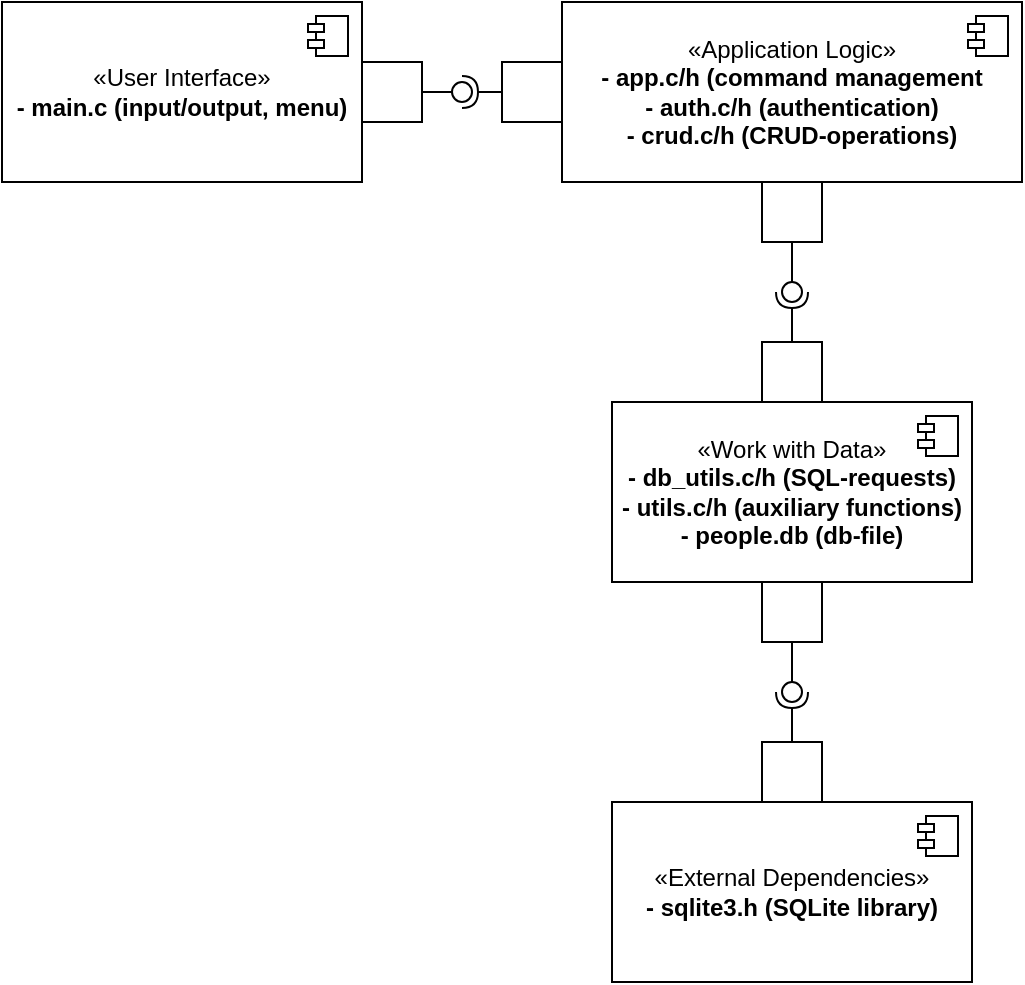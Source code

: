 <mxfile version="27.0.9">
  <diagram name="Страница — 1" id="HKzibgmiTWWlJNobzbWs">
    <mxGraphModel dx="1385" dy="788" grid="1" gridSize="10" guides="1" tooltips="1" connect="1" arrows="1" fold="1" page="1" pageScale="1" pageWidth="827" pageHeight="1169" math="0" shadow="0">
      <root>
        <mxCell id="0" />
        <mxCell id="1" parent="0" />
        <mxCell id="XVttFhsbzHMD15Y76J1d-1" value="«User Interface»&lt;br&gt;&lt;b&gt;- main.c (input/output, menu)&lt;/b&gt;" style="html=1;dropTarget=0;whiteSpace=wrap;" vertex="1" parent="1">
          <mxGeometry x="80" y="160" width="180" height="90" as="geometry" />
        </mxCell>
        <mxCell id="XVttFhsbzHMD15Y76J1d-2" value="" style="shape=module;jettyWidth=8;jettyHeight=4;" vertex="1" parent="XVttFhsbzHMD15Y76J1d-1">
          <mxGeometry x="1" width="20" height="20" relative="1" as="geometry">
            <mxPoint x="-27" y="7" as="offset" />
          </mxGeometry>
        </mxCell>
        <mxCell id="XVttFhsbzHMD15Y76J1d-4" value="«Application Logic»&lt;br&gt;&lt;b&gt;- app.c/h (command management&lt;/b&gt;&lt;div&gt;&lt;b&gt;- auth.c/h (authentication)&lt;/b&gt;&lt;/div&gt;&lt;div&gt;&lt;b&gt;- crud.c/h (CRUD-operations)&lt;/b&gt;&lt;/div&gt;" style="html=1;dropTarget=0;whiteSpace=wrap;" vertex="1" parent="1">
          <mxGeometry x="360" y="160" width="230" height="90" as="geometry" />
        </mxCell>
        <mxCell id="XVttFhsbzHMD15Y76J1d-5" value="" style="shape=module;jettyWidth=8;jettyHeight=4;" vertex="1" parent="XVttFhsbzHMD15Y76J1d-4">
          <mxGeometry x="1" width="20" height="20" relative="1" as="geometry">
            <mxPoint x="-27" y="7" as="offset" />
          </mxGeometry>
        </mxCell>
        <mxCell id="XVttFhsbzHMD15Y76J1d-9" value="" style="fontStyle=0;labelPosition=right;verticalLabelPosition=middle;align=left;verticalAlign=middle;spacingLeft=2;" vertex="1" parent="1">
          <mxGeometry x="260" y="190" width="30" height="30" as="geometry" />
        </mxCell>
        <mxCell id="XVttFhsbzHMD15Y76J1d-15" value="" style="fontStyle=0;labelPosition=right;verticalLabelPosition=middle;align=left;verticalAlign=middle;spacingLeft=2;" vertex="1" parent="1">
          <mxGeometry x="330" y="190" width="30" height="30" as="geometry" />
        </mxCell>
        <mxCell id="XVttFhsbzHMD15Y76J1d-19" value="" style="rounded=0;orthogonalLoop=1;jettySize=auto;html=1;endArrow=halfCircle;endFill=0;endSize=6;strokeWidth=1;sketch=0;" edge="1" target="XVttFhsbzHMD15Y76J1d-21" parent="1">
          <mxGeometry relative="1" as="geometry">
            <mxPoint x="330" y="205" as="sourcePoint" />
          </mxGeometry>
        </mxCell>
        <mxCell id="XVttFhsbzHMD15Y76J1d-20" value="" style="rounded=0;orthogonalLoop=1;jettySize=auto;html=1;endArrow=oval;endFill=0;sketch=0;sourcePerimeterSpacing=0;targetPerimeterSpacing=0;endSize=10;" edge="1" target="XVttFhsbzHMD15Y76J1d-21" parent="1">
          <mxGeometry relative="1" as="geometry">
            <mxPoint x="290" y="205" as="sourcePoint" />
          </mxGeometry>
        </mxCell>
        <mxCell id="XVttFhsbzHMD15Y76J1d-21" value="" style="ellipse;whiteSpace=wrap;html=1;align=center;aspect=fixed;fillColor=none;strokeColor=none;resizable=0;perimeter=centerPerimeter;rotatable=0;allowArrows=0;points=[];outlineConnect=1;" vertex="1" parent="1">
          <mxGeometry x="305" y="200" width="10" height="10" as="geometry" />
        </mxCell>
        <mxCell id="XVttFhsbzHMD15Y76J1d-22" value="«Work with Data»&lt;br&gt;&lt;b&gt;- db_utils.c/h (SQL-requests)&lt;/b&gt;&lt;div&gt;&lt;b&gt;- utils.c/h (auxiliary functions)&lt;/b&gt;&lt;/div&gt;&lt;div&gt;&lt;b&gt;- people.db (db-file)&lt;/b&gt;&lt;/div&gt;" style="html=1;dropTarget=0;whiteSpace=wrap;" vertex="1" parent="1">
          <mxGeometry x="385" y="360" width="180" height="90" as="geometry" />
        </mxCell>
        <mxCell id="XVttFhsbzHMD15Y76J1d-23" value="" style="shape=module;jettyWidth=8;jettyHeight=4;" vertex="1" parent="XVttFhsbzHMD15Y76J1d-22">
          <mxGeometry x="1" width="20" height="20" relative="1" as="geometry">
            <mxPoint x="-27" y="7" as="offset" />
          </mxGeometry>
        </mxCell>
        <mxCell id="XVttFhsbzHMD15Y76J1d-24" value="" style="fontStyle=0;labelPosition=right;verticalLabelPosition=middle;align=left;verticalAlign=middle;spacingLeft=2;" vertex="1" parent="1">
          <mxGeometry x="460" y="250" width="30" height="30" as="geometry" />
        </mxCell>
        <mxCell id="XVttFhsbzHMD15Y76J1d-25" value="" style="fontStyle=0;labelPosition=right;verticalLabelPosition=middle;align=left;verticalAlign=middle;spacingLeft=2;" vertex="1" parent="1">
          <mxGeometry x="460" y="330" width="30" height="30" as="geometry" />
        </mxCell>
        <mxCell id="XVttFhsbzHMD15Y76J1d-26" value="" style="rounded=0;orthogonalLoop=1;jettySize=auto;html=1;endArrow=halfCircle;endFill=0;endSize=6;strokeWidth=1;sketch=0;exitX=0.5;exitY=0;exitDx=0;exitDy=0;" edge="1" target="XVttFhsbzHMD15Y76J1d-28" parent="1" source="XVttFhsbzHMD15Y76J1d-25">
          <mxGeometry relative="1" as="geometry">
            <mxPoint x="495" y="305" as="sourcePoint" />
          </mxGeometry>
        </mxCell>
        <mxCell id="XVttFhsbzHMD15Y76J1d-27" value="" style="rounded=0;orthogonalLoop=1;jettySize=auto;html=1;endArrow=oval;endFill=0;sketch=0;sourcePerimeterSpacing=0;targetPerimeterSpacing=0;endSize=10;exitX=0.5;exitY=1;exitDx=0;exitDy=0;" edge="1" target="XVttFhsbzHMD15Y76J1d-28" parent="1" source="XVttFhsbzHMD15Y76J1d-24">
          <mxGeometry relative="1" as="geometry">
            <mxPoint x="455" y="305" as="sourcePoint" />
          </mxGeometry>
        </mxCell>
        <mxCell id="XVttFhsbzHMD15Y76J1d-28" value="" style="ellipse;whiteSpace=wrap;html=1;align=center;aspect=fixed;fillColor=none;strokeColor=none;resizable=0;perimeter=centerPerimeter;rotatable=0;allowArrows=0;points=[];outlineConnect=1;" vertex="1" parent="1">
          <mxGeometry x="470" y="300" width="10" height="10" as="geometry" />
        </mxCell>
        <mxCell id="XVttFhsbzHMD15Y76J1d-29" value="«External Dependencies»&lt;br&gt;&lt;b&gt;- sqlite3.h (SQLite library)&lt;/b&gt;" style="html=1;dropTarget=0;whiteSpace=wrap;" vertex="1" parent="1">
          <mxGeometry x="385" y="560" width="180" height="90" as="geometry" />
        </mxCell>
        <mxCell id="XVttFhsbzHMD15Y76J1d-30" value="" style="shape=module;jettyWidth=8;jettyHeight=4;" vertex="1" parent="XVttFhsbzHMD15Y76J1d-29">
          <mxGeometry x="1" width="20" height="20" relative="1" as="geometry">
            <mxPoint x="-27" y="7" as="offset" />
          </mxGeometry>
        </mxCell>
        <mxCell id="XVttFhsbzHMD15Y76J1d-31" value="" style="fontStyle=0;labelPosition=right;verticalLabelPosition=middle;align=left;verticalAlign=middle;spacingLeft=2;" vertex="1" parent="1">
          <mxGeometry x="460" y="450" width="30" height="30" as="geometry" />
        </mxCell>
        <mxCell id="XVttFhsbzHMD15Y76J1d-32" value="" style="fontStyle=0;labelPosition=right;verticalLabelPosition=middle;align=left;verticalAlign=middle;spacingLeft=2;" vertex="1" parent="1">
          <mxGeometry x="460" y="530" width="30" height="30" as="geometry" />
        </mxCell>
        <mxCell id="XVttFhsbzHMD15Y76J1d-36" value="" style="rounded=0;orthogonalLoop=1;jettySize=auto;html=1;endArrow=halfCircle;endFill=0;endSize=6;strokeWidth=1;sketch=0;exitX=0.5;exitY=0;exitDx=0;exitDy=0;" edge="1" target="XVttFhsbzHMD15Y76J1d-38" parent="1" source="XVttFhsbzHMD15Y76J1d-32">
          <mxGeometry relative="1" as="geometry">
            <mxPoint x="495" y="505" as="sourcePoint" />
          </mxGeometry>
        </mxCell>
        <mxCell id="XVttFhsbzHMD15Y76J1d-37" value="" style="rounded=0;orthogonalLoop=1;jettySize=auto;html=1;endArrow=oval;endFill=0;sketch=0;sourcePerimeterSpacing=0;targetPerimeterSpacing=0;endSize=10;exitX=0.5;exitY=1;exitDx=0;exitDy=0;" edge="1" target="XVttFhsbzHMD15Y76J1d-38" parent="1" source="XVttFhsbzHMD15Y76J1d-31">
          <mxGeometry relative="1" as="geometry">
            <mxPoint x="455" y="505" as="sourcePoint" />
          </mxGeometry>
        </mxCell>
        <mxCell id="XVttFhsbzHMD15Y76J1d-38" value="" style="ellipse;whiteSpace=wrap;html=1;align=center;aspect=fixed;fillColor=none;strokeColor=none;resizable=0;perimeter=centerPerimeter;rotatable=0;allowArrows=0;points=[];outlineConnect=1;" vertex="1" parent="1">
          <mxGeometry x="470" y="500" width="10" height="10" as="geometry" />
        </mxCell>
      </root>
    </mxGraphModel>
  </diagram>
</mxfile>
